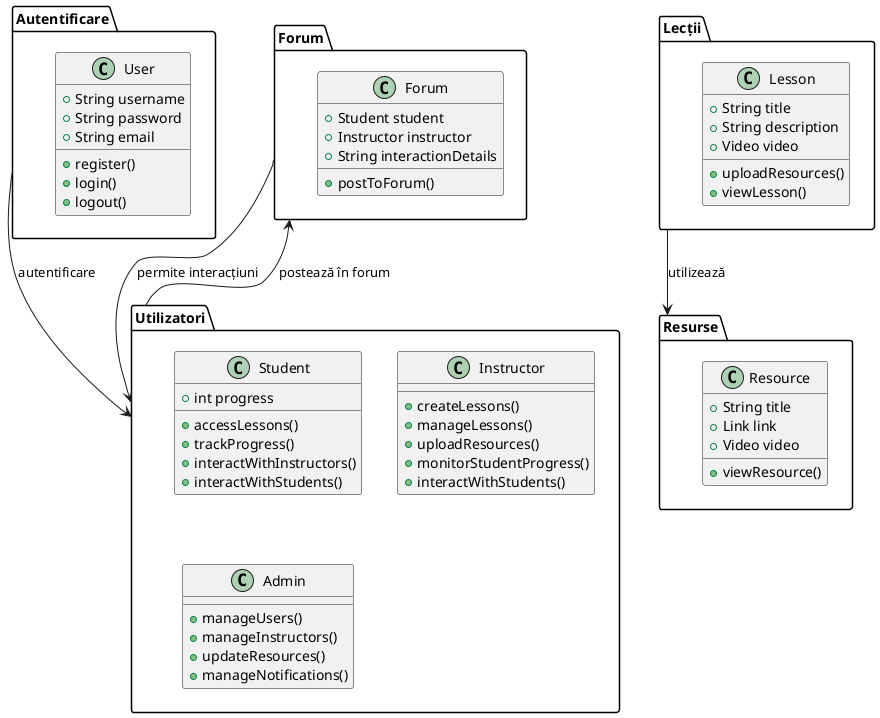 @startuml
' Diagrama de pachete

package "Autentificare" {
  class User {
    +String username
    +String password
    +String email
    +register()
    +login()
    +logout()
  }
}

package "Lecții" {
  class Lesson {
    +String title
    +String description
    +Video video
    +uploadResources()
    +viewLesson()
  }
}

package "Resurse" {
  class Resource {
    +String title
    +Link link
    +Video video
    +viewResource()
  }
}

package "Forum" {
  class Forum {
    +Student student
    +Instructor instructor
    +String interactionDetails
    +postToForum()
  }
}

package "Utilizatori" {
  class Student {
    +int progress
    +accessLessons()
    +trackProgress()
    +interactWithInstructors()
    +interactWithStudents()
  }

  class Instructor {
    +createLessons()
    +manageLessons()
    +uploadResources()
    +monitorStudentProgress()
    +interactWithStudents()
  }

  class Admin {
    +manageUsers()
    +manageInstructors()
    +updateResources()
    +manageNotifications()
  }
}

' Relatii intre pachete
Autentificare --> Utilizatori: autentificare
Lecții --> Resurse: utilizează
Forum --> Utilizatori: permite interacțiuni
Utilizatori --> Forum: postează în forum

@enduml
